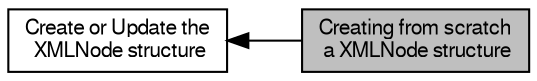 digraph "Creating from scratch a XMLNode structure"
{
  bgcolor="transparent";
  edge [fontname="FreeSans",fontsize="10",labelfontname="FreeSans",labelfontsize="10"];
  node [fontname="FreeSans",fontsize="10",shape=record];
  rankdir=LR;
  Node1 [label="Create or Update the\l XMLNode structure",height=0.2,width=0.4,color="black",URL="$group__xmlModify.html"];
  Node0 [label="Creating from scratch\l a XMLNode structure",height=0.2,width=0.4,color="black", fillcolor="grey75", style="filled", fontcolor="black"];
  Node1->Node0 [shape=plaintext, dir="back", style="solid"];
}
